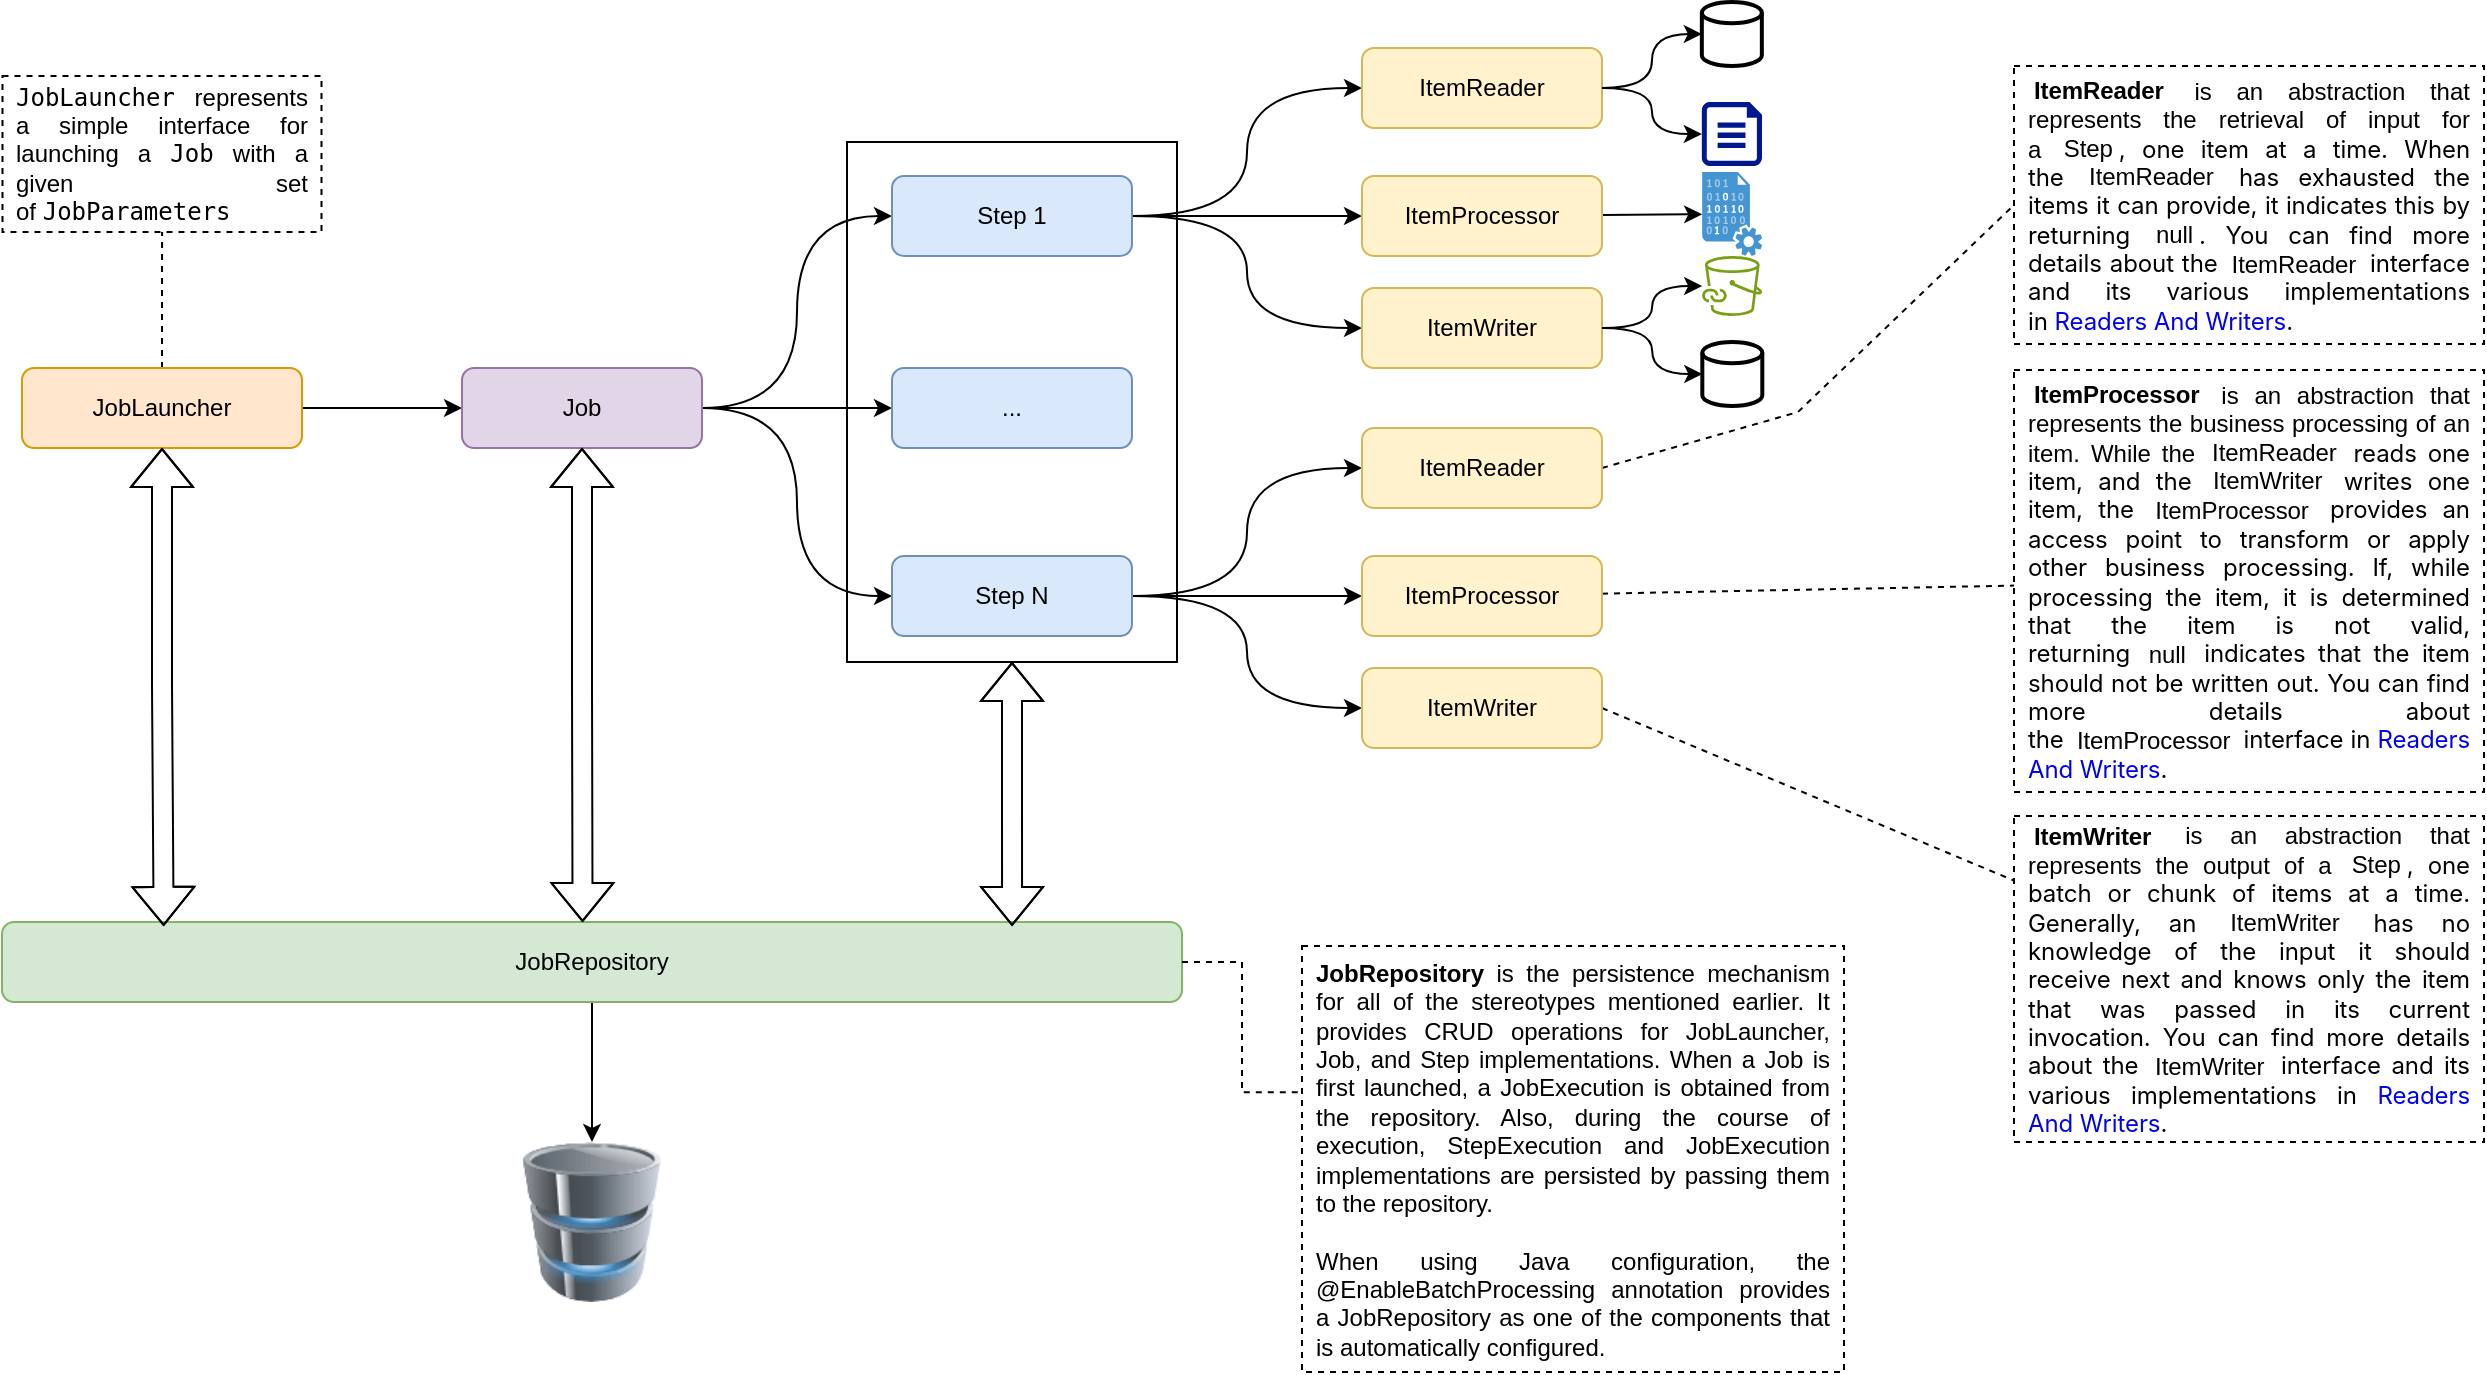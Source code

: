 <mxfile version="20.5.3" type="embed" pages="3"><diagram name="global-overview" id="oW-OW8wNA82ihpMSP9iA"><mxGraphModel dx="2368" dy="1067" grid="0" gridSize="10" guides="0" tooltips="1" connect="0" arrows="0" fold="1" page="0" pageScale="1" pageWidth="1169" pageHeight="827" math="0" shadow="0"><root><mxCell id="0"/><mxCell id="1" parent="0"/><mxCell id="yl3veX5Xm9Zuc3RiuTOj-28" value="" style="rounded=0;whiteSpace=wrap;html=1;" parent="1" vertex="1"><mxGeometry x="462.5" y="220" width="165" height="260" as="geometry"/></mxCell><mxCell id="yl3veX5Xm9Zuc3RiuTOj-3" value="" style="edgeStyle=orthogonalEdgeStyle;rounded=0;orthogonalLoop=1;jettySize=auto;html=1;" parent="1" source="yl3veX5Xm9Zuc3RiuTOj-1" target="yl3veX5Xm9Zuc3RiuTOj-2" edge="1"><mxGeometry relative="1" as="geometry"/></mxCell><mxCell id="P9-Pfm3qsMGepWDaobiE-10" value="" style="edgeStyle=orthogonalEdgeStyle;rounded=0;orthogonalLoop=1;jettySize=auto;html=1;dashed=1;endArrow=none;endFill=0;" parent="1" source="yl3veX5Xm9Zuc3RiuTOj-1" target="P9-Pfm3qsMGepWDaobiE-9" edge="1"><mxGeometry relative="1" as="geometry"/></mxCell><mxCell id="yl3veX5Xm9Zuc3RiuTOj-1" value="JobLauncher" style="rounded=1;whiteSpace=wrap;html=1;fillColor=#ffe6cc;strokeColor=#d79b00;fontColor=#000000;" parent="1" vertex="1"><mxGeometry x="50" y="333" width="140" height="40" as="geometry"/></mxCell><mxCell id="yl3veX5Xm9Zuc3RiuTOj-24" style="edgeStyle=orthogonalEdgeStyle;rounded=0;orthogonalLoop=1;jettySize=auto;html=1;entryX=0;entryY=0.5;entryDx=0;entryDy=0;curved=1;" parent="1" source="yl3veX5Xm9Zuc3RiuTOj-2" target="yl3veX5Xm9Zuc3RiuTOj-6" edge="1"><mxGeometry relative="1" as="geometry"/></mxCell><mxCell id="yl3veX5Xm9Zuc3RiuTOj-25" style="edgeStyle=orthogonalEdgeStyle;rounded=0;orthogonalLoop=1;jettySize=auto;html=1;entryX=0;entryY=0.5;entryDx=0;entryDy=0;curved=1;" parent="1" source="yl3veX5Xm9Zuc3RiuTOj-2" target="yl3veX5Xm9Zuc3RiuTOj-20" edge="1"><mxGeometry relative="1" as="geometry"/></mxCell><mxCell id="yl3veX5Xm9Zuc3RiuTOj-27" style="edgeStyle=orthogonalEdgeStyle;rounded=0;orthogonalLoop=1;jettySize=auto;html=1;entryX=0;entryY=0.5;entryDx=0;entryDy=0;curved=1;" parent="1" source="yl3veX5Xm9Zuc3RiuTOj-2" target="yl3veX5Xm9Zuc3RiuTOj-26" edge="1"><mxGeometry relative="1" as="geometry"/></mxCell><mxCell id="yl3veX5Xm9Zuc3RiuTOj-2" value="Job" style="whiteSpace=wrap;html=1;rounded=1;fillColor=#e1d5e7;strokeColor=#9673a6;fontColor=#000000;" parent="1" vertex="1"><mxGeometry x="270" y="333" width="120" height="40" as="geometry"/></mxCell><mxCell id="yl3veX5Xm9Zuc3RiuTOj-14" style="edgeStyle=orthogonalEdgeStyle;rounded=0;orthogonalLoop=1;jettySize=auto;html=1;entryX=0;entryY=0.5;entryDx=0;entryDy=0;curved=1;" parent="1" source="yl3veX5Xm9Zuc3RiuTOj-6" target="yl3veX5Xm9Zuc3RiuTOj-11" edge="1"><mxGeometry relative="1" as="geometry"/></mxCell><mxCell id="yl3veX5Xm9Zuc3RiuTOj-15" style="edgeStyle=orthogonalEdgeStyle;rounded=0;orthogonalLoop=1;jettySize=auto;html=1;entryX=0;entryY=0.5;entryDx=0;entryDy=0;" parent="1" source="yl3veX5Xm9Zuc3RiuTOj-6" target="yl3veX5Xm9Zuc3RiuTOj-12" edge="1"><mxGeometry relative="1" as="geometry"/></mxCell><mxCell id="yl3veX5Xm9Zuc3RiuTOj-16" style="edgeStyle=orthogonalEdgeStyle;rounded=0;orthogonalLoop=1;jettySize=auto;html=1;entryX=0;entryY=0.5;entryDx=0;entryDy=0;curved=1;" parent="1" source="yl3veX5Xm9Zuc3RiuTOj-6" target="yl3veX5Xm9Zuc3RiuTOj-13" edge="1"><mxGeometry relative="1" as="geometry"/></mxCell><mxCell id="yl3veX5Xm9Zuc3RiuTOj-6" value="Step 1" style="whiteSpace=wrap;html=1;rounded=1;fillColor=#dae8fc;strokeColor=#6c8ebf;fontColor=#000000;" parent="1" vertex="1"><mxGeometry x="485" y="237" width="120" height="40" as="geometry"/></mxCell><mxCell id="yl3veX5Xm9Zuc3RiuTOj-11" value="ItemReader" style="whiteSpace=wrap;html=1;rounded=1;fillColor=#fff2cc;strokeColor=#d6b656;fontColor=#000000;" parent="1" vertex="1"><mxGeometry x="720" y="173" width="120" height="40" as="geometry"/></mxCell><mxCell id="yl3veX5Xm9Zuc3RiuTOj-38" style="rounded=0;orthogonalLoop=1;jettySize=auto;html=1;" parent="1" source="yl3veX5Xm9Zuc3RiuTOj-12" target="yl3veX5Xm9Zuc3RiuTOj-37" edge="1"><mxGeometry relative="1" as="geometry"/></mxCell><mxCell id="yl3veX5Xm9Zuc3RiuTOj-12" value="ItemProcessor" style="whiteSpace=wrap;html=1;rounded=1;fillColor=#fff2cc;strokeColor=#d6b656;fontColor=#000000;" parent="1" vertex="1"><mxGeometry x="720" y="237" width="120" height="40" as="geometry"/></mxCell><mxCell id="yl3veX5Xm9Zuc3RiuTOj-41" style="edgeStyle=orthogonalEdgeStyle;rounded=0;orthogonalLoop=1;jettySize=auto;html=1;curved=1;" parent="1" source="yl3veX5Xm9Zuc3RiuTOj-13" target="yl3veX5Xm9Zuc3RiuTOj-39" edge="1"><mxGeometry relative="1" as="geometry"/></mxCell><mxCell id="yl3veX5Xm9Zuc3RiuTOj-13" value="ItemWriter" style="whiteSpace=wrap;html=1;rounded=1;fillColor=#fff2cc;strokeColor=#d6b656;fontColor=#000000;" parent="1" vertex="1"><mxGeometry x="720" y="293" width="120" height="40" as="geometry"/></mxCell><mxCell id="yl3veX5Xm9Zuc3RiuTOj-17" style="edgeStyle=orthogonalEdgeStyle;rounded=0;orthogonalLoop=1;jettySize=auto;html=1;entryX=0;entryY=0.5;entryDx=0;entryDy=0;curved=1;" parent="1" source="yl3veX5Xm9Zuc3RiuTOj-20" target="yl3veX5Xm9Zuc3RiuTOj-21" edge="1"><mxGeometry relative="1" as="geometry"/></mxCell><mxCell id="yl3veX5Xm9Zuc3RiuTOj-18" style="edgeStyle=orthogonalEdgeStyle;rounded=0;orthogonalLoop=1;jettySize=auto;html=1;entryX=0;entryY=0.5;entryDx=0;entryDy=0;curved=1;" parent="1" source="yl3veX5Xm9Zuc3RiuTOj-20" target="yl3veX5Xm9Zuc3RiuTOj-22" edge="1"><mxGeometry relative="1" as="geometry"/></mxCell><mxCell id="yl3veX5Xm9Zuc3RiuTOj-19" style="edgeStyle=orthogonalEdgeStyle;rounded=0;orthogonalLoop=1;jettySize=auto;html=1;entryX=0;entryY=0.5;entryDx=0;entryDy=0;curved=1;" parent="1" source="yl3veX5Xm9Zuc3RiuTOj-20" target="yl3veX5Xm9Zuc3RiuTOj-23" edge="1"><mxGeometry relative="1" as="geometry"/></mxCell><mxCell id="yl3veX5Xm9Zuc3RiuTOj-20" value="Step N" style="whiteSpace=wrap;html=1;rounded=1;fillColor=#dae8fc;strokeColor=#6c8ebf;fontColor=#000000;" parent="1" vertex="1"><mxGeometry x="485" y="427" width="120" height="40" as="geometry"/></mxCell><mxCell id="P9-Pfm3qsMGepWDaobiE-4" style="rounded=0;orthogonalLoop=1;jettySize=auto;html=1;entryX=0;entryY=0.5;entryDx=0;entryDy=0;endArrow=none;endFill=0;dashed=1;exitX=1;exitY=0.5;exitDx=0;exitDy=0;" parent="1" source="yl3veX5Xm9Zuc3RiuTOj-21" target="P9-Pfm3qsMGepWDaobiE-3" edge="1"><mxGeometry relative="1" as="geometry"><Array as="points"><mxPoint x="938" y="355"/></Array></mxGeometry></mxCell><mxCell id="yl3veX5Xm9Zuc3RiuTOj-21" value="ItemReader" style="whiteSpace=wrap;html=1;rounded=1;fillColor=#fff2cc;strokeColor=#d6b656;fontColor=#000000;" parent="1" vertex="1"><mxGeometry x="720" y="363" width="120" height="40" as="geometry"/></mxCell><mxCell id="P9-Pfm3qsMGepWDaobiE-7" style="rounded=0;orthogonalLoop=1;jettySize=auto;html=1;endArrow=none;endFill=0;dashed=1;" parent="1" source="yl3veX5Xm9Zuc3RiuTOj-22" target="P9-Pfm3qsMGepWDaobiE-5" edge="1"><mxGeometry relative="1" as="geometry"/></mxCell><mxCell id="yl3veX5Xm9Zuc3RiuTOj-22" value="ItemProcessor" style="whiteSpace=wrap;html=1;rounded=1;fillColor=#fff2cc;strokeColor=#d6b656;fontColor=#000000;" parent="1" vertex="1"><mxGeometry x="720" y="427" width="120" height="40" as="geometry"/></mxCell><mxCell id="P9-Pfm3qsMGepWDaobiE-8" style="rounded=0;orthogonalLoop=1;jettySize=auto;html=1;endArrow=none;endFill=0;dashed=1;exitX=1;exitY=0.5;exitDx=0;exitDy=0;" parent="1" source="yl3veX5Xm9Zuc3RiuTOj-23" target="P9-Pfm3qsMGepWDaobiE-6" edge="1"><mxGeometry relative="1" as="geometry"/></mxCell><mxCell id="yl3veX5Xm9Zuc3RiuTOj-23" value="ItemWriter" style="whiteSpace=wrap;html=1;rounded=1;fillColor=#fff2cc;strokeColor=#d6b656;fontColor=#000000;" parent="1" vertex="1"><mxGeometry x="720" y="483" width="120" height="40" as="geometry"/></mxCell><mxCell id="yl3veX5Xm9Zuc3RiuTOj-26" value="..." style="whiteSpace=wrap;html=1;rounded=1;fillColor=#dae8fc;strokeColor=#6c8ebf;fontColor=#000000;" parent="1" vertex="1"><mxGeometry x="485" y="333" width="120" height="40" as="geometry"/></mxCell><mxCell id="yl3veX5Xm9Zuc3RiuTOj-44" style="edgeStyle=orthogonalEdgeStyle;rounded=0;orthogonalLoop=1;jettySize=auto;html=1;" parent="1" source="yl3veX5Xm9Zuc3RiuTOj-29" target="yl3veX5Xm9Zuc3RiuTOj-43" edge="1"><mxGeometry relative="1" as="geometry"/></mxCell><mxCell id="yl3veX5Xm9Zuc3RiuTOj-29" value="JobRepository" style="rounded=1;whiteSpace=wrap;html=1;fillColor=#d5e8d4;strokeColor=#82b366;fontColor=#000000;" parent="1" vertex="1"><mxGeometry x="40" y="610" width="590" height="40" as="geometry"/></mxCell><mxCell id="yl3veX5Xm9Zuc3RiuTOj-30" style="edgeStyle=orthogonalEdgeStyle;rounded=0;orthogonalLoop=1;jettySize=auto;html=1;entryX=0.137;entryY=0.049;entryDx=0;entryDy=0;entryPerimeter=0;shape=flexArrow;startArrow=block;" parent="1" source="yl3veX5Xm9Zuc3RiuTOj-1" target="yl3veX5Xm9Zuc3RiuTOj-29" edge="1"><mxGeometry relative="1" as="geometry"/></mxCell><mxCell id="yl3veX5Xm9Zuc3RiuTOj-31" style="edgeStyle=orthogonalEdgeStyle;rounded=0;orthogonalLoop=1;jettySize=auto;html=1;entryX=0.492;entryY=0;entryDx=0;entryDy=0;entryPerimeter=0;shape=flexArrow;startArrow=block;" parent="1" source="yl3veX5Xm9Zuc3RiuTOj-2" target="yl3veX5Xm9Zuc3RiuTOj-29" edge="1"><mxGeometry relative="1" as="geometry"/></mxCell><mxCell id="yl3veX5Xm9Zuc3RiuTOj-32" style="edgeStyle=orthogonalEdgeStyle;rounded=0;orthogonalLoop=1;jettySize=auto;html=1;entryX=0.856;entryY=0.049;entryDx=0;entryDy=0;entryPerimeter=0;shape=flexArrow;startArrow=block;startFill=0;" parent="1" source="yl3veX5Xm9Zuc3RiuTOj-28" target="yl3veX5Xm9Zuc3RiuTOj-29" edge="1"><mxGeometry relative="1" as="geometry"/></mxCell><mxCell id="yl3veX5Xm9Zuc3RiuTOj-33" value="" style="sketch=0;aspect=fixed;pointerEvents=1;shadow=0;dashed=0;html=1;strokeColor=none;labelPosition=center;verticalLabelPosition=bottom;verticalAlign=top;align=center;fillColor=#00188D;shape=mxgraph.azure.file;fontStyle=1" parent="1" vertex="1"><mxGeometry x="889.92" y="200" width="30.08" height="32" as="geometry"/></mxCell><mxCell id="yl3veX5Xm9Zuc3RiuTOj-34" value="" style="strokeWidth=2;html=1;shape=mxgraph.flowchart.database;whiteSpace=wrap;" parent="1" vertex="1"><mxGeometry x="889.92" y="150" width="30" height="32" as="geometry"/></mxCell><mxCell id="yl3veX5Xm9Zuc3RiuTOj-35" style="edgeStyle=orthogonalEdgeStyle;rounded=0;orthogonalLoop=1;jettySize=auto;html=1;entryX=0;entryY=0.5;entryDx=0;entryDy=0;entryPerimeter=0;curved=1;" parent="1" source="yl3veX5Xm9Zuc3RiuTOj-11" target="yl3veX5Xm9Zuc3RiuTOj-33" edge="1"><mxGeometry relative="1" as="geometry"/></mxCell><mxCell id="yl3veX5Xm9Zuc3RiuTOj-36" style="edgeStyle=orthogonalEdgeStyle;rounded=0;orthogonalLoop=1;jettySize=auto;html=1;entryX=0;entryY=0.5;entryDx=0;entryDy=0;entryPerimeter=0;curved=1;" parent="1" source="yl3veX5Xm9Zuc3RiuTOj-11" target="yl3veX5Xm9Zuc3RiuTOj-34" edge="1"><mxGeometry relative="1" as="geometry"/></mxCell><mxCell id="yl3veX5Xm9Zuc3RiuTOj-37" value="" style="shadow=0;dashed=0;html=1;strokeColor=none;fillColor=#4495D1;labelPosition=center;verticalLabelPosition=bottom;verticalAlign=top;align=center;outlineConnect=0;shape=mxgraph.veeam.data_file;" parent="1" vertex="1"><mxGeometry x="890.08" y="235" width="30" height="42" as="geometry"/></mxCell><mxCell id="yl3veX5Xm9Zuc3RiuTOj-39" value="" style="sketch=0;outlineConnect=0;fontColor=#232F3E;gradientColor=none;fillColor=#7AA116;strokeColor=none;dashed=0;verticalLabelPosition=bottom;verticalAlign=top;align=center;html=1;fontSize=12;fontStyle=0;aspect=fixed;pointerEvents=1;shape=mxgraph.aws4.file_cache_s3_linked_datasets;" parent="1" vertex="1"><mxGeometry x="890.08" y="277" width="30" height="30" as="geometry"/></mxCell><mxCell id="yl3veX5Xm9Zuc3RiuTOj-40" value="" style="strokeWidth=2;html=1;shape=mxgraph.flowchart.database;whiteSpace=wrap;" parent="1" vertex="1"><mxGeometry x="890.16" y="320" width="30" height="32" as="geometry"/></mxCell><mxCell id="yl3veX5Xm9Zuc3RiuTOj-42" style="edgeStyle=orthogonalEdgeStyle;rounded=0;orthogonalLoop=1;jettySize=auto;html=1;entryX=0;entryY=0.5;entryDx=0;entryDy=0;entryPerimeter=0;curved=1;" parent="1" source="yl3veX5Xm9Zuc3RiuTOj-13" target="yl3veX5Xm9Zuc3RiuTOj-40" edge="1"><mxGeometry relative="1" as="geometry"/></mxCell><mxCell id="yl3veX5Xm9Zuc3RiuTOj-43" value="" style="image;html=1;image=img/lib/clip_art/computers/Database_128x128.png" parent="1" vertex="1"><mxGeometry x="295" y="720" width="80" height="80" as="geometry"/></mxCell><mxCell id="P9-Pfm3qsMGepWDaobiE-1" value="&lt;div style=&quot;text-align: justify;&quot;&gt;&lt;div&gt;&lt;b&gt;JobRepository&lt;/b&gt; is the persistence mechanism for all of the stereotypes mentioned earlier. It provides CRUD operations for JobLauncher, Job, and Step implementations. When a Job is first launched, a JobExecution is obtained from the repository. Also, during the course of execution, StepExecution and JobExecution implementations are persisted by passing them to the repository.&lt;/div&gt;&lt;div&gt;&lt;br&gt;&lt;/div&gt;&lt;div&gt;When using Java configuration, the @EnableBatchProcessing annotation provides a JobRepository as one of the components that is automatically configured.&lt;/div&gt;&lt;/div&gt;" style="rounded=0;whiteSpace=wrap;html=1;perimeterSpacing=0;spacingLeft=5;spacingBottom=5;spacingRight=5;spacingTop=5;spacing=3;dashed=1;" parent="1" vertex="1"><mxGeometry x="690" y="622" width="271" height="213" as="geometry"/></mxCell><mxCell id="P9-Pfm3qsMGepWDaobiE-2" style="rounded=0;orthogonalLoop=1;jettySize=auto;html=1;entryX=0;entryY=0.343;entryDx=0;entryDy=0;entryPerimeter=0;endArrow=none;endFill=0;dashed=1;edgeStyle=orthogonalEdgeStyle;" parent="1" source="yl3veX5Xm9Zuc3RiuTOj-29" target="P9-Pfm3qsMGepWDaobiE-1" edge="1"><mxGeometry relative="1" as="geometry"/></mxCell><mxCell id="P9-Pfm3qsMGepWDaobiE-3" value="&lt;div style=&quot;text-align: justify;&quot;&gt;&lt;code style=&quot;box-sizing: inherit; font-family: var(--monospace-font-family); hyphens: none; background: var(--asciidoctor-code-background); border-radius: 0.25em; padding: 0.125em 0.25em; letter-spacing: -0.044px; text-align: start;&quot;&gt;&lt;b&gt;ItemReader&lt;/b&gt;&lt;/code&gt;&amp;nbsp;is an abstraction that represents the retrieval of input for a&amp;nbsp;&lt;code style=&quot;box-sizing: inherit; font-family: var(--monospace-font-family); hyphens: none; background: var(--asciidoctor-code-background); border-radius: 0.25em; padding: 0.125em 0.25em; letter-spacing: -0.044px; text-align: start;&quot;&gt;Step&lt;/code&gt;&lt;span style=&quot;font-family: -apple-system, &amp;quot;system-ui&amp;quot;, &amp;quot;Segoe UI&amp;quot;, Roboto, Helvetica, Arial, sans-serif, &amp;quot;Apple Color Emoji&amp;quot;, &amp;quot;Segoe UI Emoji&amp;quot;, &amp;quot;Segoe UI Symbol&amp;quot;; letter-spacing: -0.044px; text-align: start;&quot;&gt;, one item at a time. When the&amp;nbsp;&lt;/span&gt;&lt;code style=&quot;box-sizing: inherit; font-family: var(--monospace-font-family); hyphens: none; background: var(--asciidoctor-code-background); border-radius: 0.25em; padding: 0.125em 0.25em; letter-spacing: -0.044px; text-align: start;&quot;&gt;ItemReader&lt;/code&gt;&lt;span style=&quot;font-family: -apple-system, &amp;quot;system-ui&amp;quot;, &amp;quot;Segoe UI&amp;quot;, Roboto, Helvetica, Arial, sans-serif, &amp;quot;Apple Color Emoji&amp;quot;, &amp;quot;Segoe UI Emoji&amp;quot;, &amp;quot;Segoe UI Symbol&amp;quot;; letter-spacing: -0.044px; text-align: start;&quot;&gt;&amp;nbsp;has exhausted the items it can provide, it indicates this by returning&amp;nbsp;&lt;/span&gt;&lt;code style=&quot;box-sizing: inherit; font-family: var(--monospace-font-family); hyphens: none; background: var(--asciidoctor-code-background); border-radius: 0.25em; padding: 0.125em 0.25em; letter-spacing: -0.044px; text-align: start;&quot;&gt;null&lt;/code&gt;&lt;span style=&quot;font-family: -apple-system, &amp;quot;system-ui&amp;quot;, &amp;quot;Segoe UI&amp;quot;, Roboto, Helvetica, Arial, sans-serif, &amp;quot;Apple Color Emoji&amp;quot;, &amp;quot;Segoe UI Emoji&amp;quot;, &amp;quot;Segoe UI Symbol&amp;quot;; letter-spacing: -0.044px; text-align: start;&quot;&gt;. You can find more details about the&amp;nbsp;&lt;/span&gt;&lt;code style=&quot;box-sizing: inherit; font-family: var(--monospace-font-family); hyphens: none; background: var(--asciidoctor-code-background); border-radius: 0.25em; padding: 0.125em 0.25em; letter-spacing: -0.044px; text-align: start;&quot;&gt;ItemReader&lt;/code&gt;&lt;span style=&quot;font-family: -apple-system, &amp;quot;system-ui&amp;quot;, &amp;quot;Segoe UI&amp;quot;, Roboto, Helvetica, Arial, sans-serif, &amp;quot;Apple Color Emoji&amp;quot;, &amp;quot;Segoe UI Emoji&amp;quot;, &amp;quot;Segoe UI Symbol&amp;quot;; letter-spacing: -0.044px; text-align: start;&quot;&gt;&amp;nbsp;interface and its various implementations in&amp;nbsp;&lt;/span&gt;&lt;a style=&quot;box-sizing: inherit; text-decoration-line: none; font-family: -apple-system, &amp;quot;system-ui&amp;quot;, &amp;quot;Segoe UI&amp;quot;, Roboto, Helvetica, Arial, sans-serif, &amp;quot;Apple Color Emoji&amp;quot;, &amp;quot;Segoe UI Emoji&amp;quot;, &amp;quot;Segoe UI Symbol&amp;quot;; letter-spacing: -0.044px; text-align: start;&quot; href=&quot;https://docs.spring.io/spring-batch/docs/current/reference/html/readersAndWriters.html#readersAndWriters&quot;&gt;Readers And Writers&lt;/a&gt;&lt;span style=&quot;font-family: -apple-system, &amp;quot;system-ui&amp;quot;, &amp;quot;Segoe UI&amp;quot;, Roboto, Helvetica, Arial, sans-serif, &amp;quot;Apple Color Emoji&amp;quot;, &amp;quot;Segoe UI Emoji&amp;quot;, &amp;quot;Segoe UI Symbol&amp;quot;; letter-spacing: -0.044px; text-align: start;&quot;&gt;.&lt;/span&gt;&lt;br&gt;&lt;/div&gt;" style="rounded=0;whiteSpace=wrap;html=1;perimeterSpacing=0;spacingLeft=5;spacingBottom=5;spacingRight=5;spacingTop=5;spacing=3;dashed=1;fontColor=default;" parent="1" vertex="1"><mxGeometry x="1046" y="182" width="235" height="139" as="geometry"/></mxCell><mxCell id="P9-Pfm3qsMGepWDaobiE-5" value="&lt;div style=&quot;text-align: justify;&quot;&gt;&lt;code style=&quot;box-sizing: inherit; font-family: var(--monospace-font-family); hyphens: none; background: var(--asciidoctor-code-background); border-radius: 0.25em; padding: 0.125em 0.25em; letter-spacing: -0.044px; text-align: start;&quot;&gt;&lt;b&gt;ItemProcessor&lt;/b&gt;&lt;/code&gt;&amp;nbsp;is an abstraction that represents the business processing of an item. While the&amp;nbsp;&lt;code style=&quot;box-sizing: inherit; font-family: var(--monospace-font-family); hyphens: none; background: var(--asciidoctor-code-background); border-radius: 0.25em; padding: 0.125em 0.25em; letter-spacing: -0.044px; text-align: start;&quot;&gt;ItemReader&lt;/code&gt;&lt;span style=&quot;font-family: -apple-system, &amp;quot;system-ui&amp;quot;, &amp;quot;Segoe UI&amp;quot;, Roboto, Helvetica, Arial, sans-serif, &amp;quot;Apple Color Emoji&amp;quot;, &amp;quot;Segoe UI Emoji&amp;quot;, &amp;quot;Segoe UI Symbol&amp;quot;; letter-spacing: -0.044px; text-align: start;&quot;&gt;&amp;nbsp;reads one item, and the&amp;nbsp;&lt;/span&gt;&lt;code style=&quot;box-sizing: inherit; font-family: var(--monospace-font-family); hyphens: none; background: var(--asciidoctor-code-background); border-radius: 0.25em; padding: 0.125em 0.25em; letter-spacing: -0.044px; text-align: start;&quot;&gt;ItemWriter&lt;/code&gt;&lt;span style=&quot;font-family: -apple-system, &amp;quot;system-ui&amp;quot;, &amp;quot;Segoe UI&amp;quot;, Roboto, Helvetica, Arial, sans-serif, &amp;quot;Apple Color Emoji&amp;quot;, &amp;quot;Segoe UI Emoji&amp;quot;, &amp;quot;Segoe UI Symbol&amp;quot;; letter-spacing: -0.044px; text-align: start;&quot;&gt;&amp;nbsp;writes one item, the&amp;nbsp;&lt;/span&gt;&lt;code style=&quot;box-sizing: inherit; font-family: var(--monospace-font-family); hyphens: none; background: var(--asciidoctor-code-background); border-radius: 0.25em; padding: 0.125em 0.25em; letter-spacing: -0.044px; text-align: start;&quot;&gt;ItemProcessor&lt;/code&gt;&lt;span style=&quot;font-family: -apple-system, &amp;quot;system-ui&amp;quot;, &amp;quot;Segoe UI&amp;quot;, Roboto, Helvetica, Arial, sans-serif, &amp;quot;Apple Color Emoji&amp;quot;, &amp;quot;Segoe UI Emoji&amp;quot;, &amp;quot;Segoe UI Symbol&amp;quot;; letter-spacing: -0.044px; text-align: start;&quot;&gt;&amp;nbsp;provides an access point to transform or apply other business processing. If, while processing the item, it is determined that the item is not valid, returning&amp;nbsp;&lt;/span&gt;&lt;code style=&quot;box-sizing: inherit; font-family: var(--monospace-font-family); hyphens: none; background: var(--asciidoctor-code-background); border-radius: 0.25em; padding: 0.125em 0.25em; letter-spacing: -0.044px; text-align: start;&quot;&gt;null&lt;/code&gt;&lt;span style=&quot;font-family: -apple-system, &amp;quot;system-ui&amp;quot;, &amp;quot;Segoe UI&amp;quot;, Roboto, Helvetica, Arial, sans-serif, &amp;quot;Apple Color Emoji&amp;quot;, &amp;quot;Segoe UI Emoji&amp;quot;, &amp;quot;Segoe UI Symbol&amp;quot;; letter-spacing: -0.044px; text-align: start;&quot;&gt;&amp;nbsp;indicates that the item should not be written out. You can find more details about the&amp;nbsp;&lt;/span&gt;&lt;code style=&quot;box-sizing: inherit; font-family: var(--monospace-font-family); hyphens: none; background: var(--asciidoctor-code-background); border-radius: 0.25em; padding: 0.125em 0.25em; letter-spacing: -0.044px; text-align: start;&quot;&gt;ItemProcessor&lt;/code&gt;&lt;span style=&quot;font-family: -apple-system, &amp;quot;system-ui&amp;quot;, &amp;quot;Segoe UI&amp;quot;, Roboto, Helvetica, Arial, sans-serif, &amp;quot;Apple Color Emoji&amp;quot;, &amp;quot;Segoe UI Emoji&amp;quot;, &amp;quot;Segoe UI Symbol&amp;quot;; letter-spacing: -0.044px; text-align: start;&quot;&gt;&amp;nbsp;interface in&amp;nbsp;&lt;/span&gt;&lt;a style=&quot;box-sizing: inherit; text-decoration-line: none; font-family: -apple-system, &amp;quot;system-ui&amp;quot;, &amp;quot;Segoe UI&amp;quot;, Roboto, Helvetica, Arial, sans-serif, &amp;quot;Apple Color Emoji&amp;quot;, &amp;quot;Segoe UI Emoji&amp;quot;, &amp;quot;Segoe UI Symbol&amp;quot;; letter-spacing: -0.044px; text-align: start;&quot; href=&quot;https://docs.spring.io/spring-batch/docs/current/reference/html/readersAndWriters.html#readersAndWriters&quot;&gt;Readers And Writers&lt;/a&gt;&lt;span style=&quot;font-family: -apple-system, &amp;quot;system-ui&amp;quot;, &amp;quot;Segoe UI&amp;quot;, Roboto, Helvetica, Arial, sans-serif, &amp;quot;Apple Color Emoji&amp;quot;, &amp;quot;Segoe UI Emoji&amp;quot;, &amp;quot;Segoe UI Symbol&amp;quot;; letter-spacing: -0.044px; text-align: start;&quot;&gt;.&lt;/span&gt;&lt;br&gt;&lt;/div&gt;" style="rounded=0;whiteSpace=wrap;html=1;perimeterSpacing=0;spacingLeft=5;spacingBottom=5;spacingRight=5;spacingTop=5;spacing=3;dashed=1;fontColor=default;" parent="1" vertex="1"><mxGeometry x="1046" y="334" width="235" height="211" as="geometry"/></mxCell><mxCell id="P9-Pfm3qsMGepWDaobiE-6" value="&lt;div style=&quot;text-align: justify;&quot;&gt;&lt;code style=&quot;box-sizing: inherit; font-family: var(--monospace-font-family); hyphens: none; background: var(--asciidoctor-code-background); border-radius: 0.25em; padding: 0.125em 0.25em; letter-spacing: -0.044px; text-align: start;&quot;&gt;&lt;b&gt;ItemWriter&lt;/b&gt;&lt;/code&gt;&amp;nbsp;is an abstraction that represents the output of a&amp;nbsp;&lt;code style=&quot;box-sizing: inherit; font-family: var(--monospace-font-family); hyphens: none; background: var(--asciidoctor-code-background); border-radius: 0.25em; padding: 0.125em 0.25em; letter-spacing: -0.044px; text-align: start;&quot;&gt;Step&lt;/code&gt;&lt;span style=&quot;font-family: -apple-system, &amp;quot;system-ui&amp;quot;, &amp;quot;Segoe UI&amp;quot;, Roboto, Helvetica, Arial, sans-serif, &amp;quot;Apple Color Emoji&amp;quot;, &amp;quot;Segoe UI Emoji&amp;quot;, &amp;quot;Segoe UI Symbol&amp;quot;; letter-spacing: -0.044px; text-align: start;&quot;&gt;, one batch or chunk of items at a time. Generally, an&amp;nbsp;&lt;/span&gt;&lt;code style=&quot;box-sizing: inherit; font-family: var(--monospace-font-family); hyphens: none; background: var(--asciidoctor-code-background); border-radius: 0.25em; padding: 0.125em 0.25em; letter-spacing: -0.044px; text-align: start;&quot;&gt;ItemWriter&lt;/code&gt;&lt;span style=&quot;font-family: -apple-system, &amp;quot;system-ui&amp;quot;, &amp;quot;Segoe UI&amp;quot;, Roboto, Helvetica, Arial, sans-serif, &amp;quot;Apple Color Emoji&amp;quot;, &amp;quot;Segoe UI Emoji&amp;quot;, &amp;quot;Segoe UI Symbol&amp;quot;; letter-spacing: -0.044px; text-align: start;&quot;&gt;&amp;nbsp;has no knowledge of the input it should receive next and knows only the item that was passed in its current invocation. You can find more details about the&amp;nbsp;&lt;/span&gt;&lt;code style=&quot;box-sizing: inherit; font-family: var(--monospace-font-family); hyphens: none; background: var(--asciidoctor-code-background); border-radius: 0.25em; padding: 0.125em 0.25em; letter-spacing: -0.044px; text-align: start;&quot;&gt;ItemWriter&lt;/code&gt;&lt;span style=&quot;font-family: -apple-system, &amp;quot;system-ui&amp;quot;, &amp;quot;Segoe UI&amp;quot;, Roboto, Helvetica, Arial, sans-serif, &amp;quot;Apple Color Emoji&amp;quot;, &amp;quot;Segoe UI Emoji&amp;quot;, &amp;quot;Segoe UI Symbol&amp;quot;; letter-spacing: -0.044px; text-align: start;&quot;&gt;&amp;nbsp;interface and its various implementations in&amp;nbsp;&lt;/span&gt;&lt;a style=&quot;box-sizing: inherit; text-decoration-line: none; font-family: -apple-system, &amp;quot;system-ui&amp;quot;, &amp;quot;Segoe UI&amp;quot;, Roboto, Helvetica, Arial, sans-serif, &amp;quot;Apple Color Emoji&amp;quot;, &amp;quot;Segoe UI Emoji&amp;quot;, &amp;quot;Segoe UI Symbol&amp;quot;; letter-spacing: -0.044px; text-align: start;&quot; href=&quot;https://docs.spring.io/spring-batch/docs/current/reference/html/readersAndWriters.html#readersAndWriters&quot;&gt;Readers And Writers&lt;/a&gt;&lt;span style=&quot;font-family: -apple-system, &amp;quot;system-ui&amp;quot;, &amp;quot;Segoe UI&amp;quot;, Roboto, Helvetica, Arial, sans-serif, &amp;quot;Apple Color Emoji&amp;quot;, &amp;quot;Segoe UI Emoji&amp;quot;, &amp;quot;Segoe UI Symbol&amp;quot;; letter-spacing: -0.044px; text-align: start;&quot;&gt;.&lt;/span&gt;&lt;br&gt;&lt;/div&gt;" style="rounded=0;whiteSpace=wrap;html=1;perimeterSpacing=0;spacingLeft=5;spacingBottom=5;spacingRight=5;spacingTop=5;spacing=3;dashed=1;fontColor=default;" parent="1" vertex="1"><mxGeometry x="1046" y="557" width="235" height="163" as="geometry"/></mxCell><mxCell id="P9-Pfm3qsMGepWDaobiE-9" value="&lt;div style=&quot;text-align: justify;&quot;&gt;&lt;code spellcheck=&quot;false&quot; class=&quot;skipProofing&quot;&gt;JobLauncher&lt;/code&gt;&amp;nbsp;represents a simple interface for launching a&amp;nbsp;&lt;code spellcheck=&quot;false&quot; class=&quot;skipProofing&quot;&gt;Job&lt;/code&gt;&lt;span style=&quot;font-size:inherit;&quot;&gt;&amp;nbsp;with a given set of&amp;nbsp;&lt;/span&gt;&lt;code spellcheck=&quot;false&quot; class=&quot;skipProofing&quot;&gt;JobParameters&lt;/code&gt;&lt;br&gt;&lt;/div&gt;" style="rounded=0;whiteSpace=wrap;html=1;perimeterSpacing=0;spacingLeft=5;spacingBottom=5;spacingRight=5;spacingTop=5;spacing=3;dashed=1;fontColor=default;" parent="1" vertex="1"><mxGeometry x="40.25" y="187" width="159.5" height="78" as="geometry"/></mxCell></root></mxGraphModel></diagram><diagram id="HXjGruROoYMTGbpHQyzr" name="job"><mxGraphModel dx="3568" dy="1067" grid="0" gridSize="10" guides="0" tooltips="1" connect="0" arrows="0" fold="1" page="0" pageScale="1" pageWidth="1169" pageHeight="827" math="0" shadow="0"><root><mxCell id="0"/><mxCell id="1" parent="0"/><mxCell id="NN2nOY_6sVI-5jHSXcRK-5" style="edgeStyle=orthogonalEdgeStyle;rounded=0;orthogonalLoop=1;jettySize=auto;html=1;entryX=0;entryY=0.5;entryDx=0;entryDy=0;shape=flexArrow;" parent="1" source="NN2nOY_6sVI-5jHSXcRK-2" target="NN2nOY_6sVI-5jHSXcRK-3" edge="1"><mxGeometry relative="1" as="geometry"/></mxCell><mxCell id="EEX0fUr380kobih5SAM4-2" style="edgeStyle=orthogonalEdgeStyle;rounded=0;orthogonalLoop=1;jettySize=auto;html=1;endArrow=none;endFill=0;dashed=1;" parent="1" source="NN2nOY_6sVI-5jHSXcRK-2" target="EEX0fUr380kobih5SAM4-1" edge="1"><mxGeometry relative="1" as="geometry"/></mxCell><mxCell id="NN2nOY_6sVI-5jHSXcRK-2" value="Job" style="rounded=1;whiteSpace=wrap;html=1;fillColor=#ffe6cc;strokeColor=#d79b00;fontColor=#000000;" parent="1" vertex="1"><mxGeometry x="-1094.5" y="377" width="120" height="60" as="geometry"/></mxCell><mxCell id="NN2nOY_6sVI-5jHSXcRK-6" style="edgeStyle=orthogonalEdgeStyle;rounded=0;orthogonalLoop=1;jettySize=auto;html=1;entryX=0;entryY=0.5;entryDx=0;entryDy=0;shape=flexArrow;" parent="1" source="NN2nOY_6sVI-5jHSXcRK-3" target="NN2nOY_6sVI-5jHSXcRK-4" edge="1"><mxGeometry relative="1" as="geometry"/></mxCell><mxCell id="EEX0fUr380kobih5SAM4-4" style="edgeStyle=orthogonalEdgeStyle;rounded=0;orthogonalLoop=1;jettySize=auto;html=1;entryX=0.5;entryY=0;entryDx=0;entryDy=0;endArrow=none;endFill=0;dashed=1;" parent="1" source="NN2nOY_6sVI-5jHSXcRK-3" target="EEX0fUr380kobih5SAM4-3" edge="1"><mxGeometry relative="1" as="geometry"/></mxCell><mxCell id="NN2nOY_6sVI-5jHSXcRK-3" value="JobInstance" style="rounded=1;whiteSpace=wrap;html=1;fillColor=#bac8d3;strokeColor=default;fontColor=#000000;" parent="1" vertex="1"><mxGeometry x="-859.5" y="377" width="120" height="60" as="geometry"/></mxCell><mxCell id="EEX0fUr380kobih5SAM4-6" style="edgeStyle=orthogonalEdgeStyle;rounded=0;orthogonalLoop=1;jettySize=auto;html=1;entryX=0.5;entryY=1;entryDx=0;entryDy=0;dashed=1;endArrow=none;endFill=0;" parent="1" source="NN2nOY_6sVI-5jHSXcRK-4" target="EEX0fUr380kobih5SAM4-5" edge="1"><mxGeometry relative="1" as="geometry"/></mxCell><mxCell id="NN2nOY_6sVI-5jHSXcRK-4" value="JobExecution" style="rounded=1;whiteSpace=wrap;html=1;fillColor=#bac8d3;strokeColor=#23445d;fontColor=#000000;" parent="1" vertex="1"><mxGeometry x="-624.5" y="377" width="120" height="60" as="geometry"/></mxCell><mxCell id="EEX0fUr380kobih5SAM4-1" value="&lt;div style=&quot;text-align: justify;&quot;&gt;&lt;span style=&quot;font-size: 10px; background-color: initial;&quot;&gt;A Job in Spring Batch is a central entity that encompasses an entire batch process. Configured through XML or Java-based setup, referred to as &quot;job configuration,&quot; it acts as the top-level element in a hierarchy, organizing multiple Step instances logically. These steps are grouped within the Job to form a cohesive flow, allowing for global configuration of properties, such as restartability. The job configuration includes the job's name, the definition, and ordering of its Step instances, and a specification of whether the job is restartable or not.&lt;/span&gt;&lt;/div&gt;" style="rounded=0;whiteSpace=wrap;html=1;perimeterSpacing=0;spacingLeft=5;spacingBottom=5;spacingRight=5;spacingTop=5;spacing=3;dashed=1;" parent="1" vertex="1"><mxGeometry x="-1135" y="65" width="201" height="211" as="geometry"/></mxCell><mxCell id="EEX0fUr380kobih5SAM4-3" value="&lt;div style=&quot;text-align: justify;&quot;&gt;A JobInstance in Spring Batch represents a distinct run of a batch job. For example, consider an EndOfDay job meant to run daily. Despite there being a single EndOfDay job, each run is tracked as a separate JobInstance, like the January 1st or January 2nd run. Even if a run fails and is rerun the next day, it retains its original identity, such as the January 1st run. Each JobInstance can have multiple executions, but only one JobInstance, associated with specific JobParameters, runs at any given time.&lt;br&gt;&lt;/div&gt;" style="rounded=0;whiteSpace=wrap;html=1;perimeterSpacing=0;spacingLeft=5;spacingBottom=5;spacingRight=5;spacingTop=5;spacing=3;dashed=1;" parent="1" vertex="1"><mxGeometry x="-900.5" y="537" width="201" height="236" as="geometry"/></mxCell><mxCell id="EEX0fUr380kobih5SAM4-5" value="&lt;div style=&quot;text-align: justify;&quot;&gt;A JobExecution in Spring Batch represents a single attempt to run a job, which can result in success or failure. The associated JobInstance is considered incomplete until the execution successfully completes. For instance, in the context of the EndOfDay Job, if a JobInstance for January 1st fails on its initial run and is rerun with the same job parameters, a new JobExecution is generated, but only one JobInstance persists.&lt;br&gt;&lt;/div&gt;" style="rounded=0;whiteSpace=wrap;html=1;perimeterSpacing=0;spacingLeft=5;spacingBottom=5;spacingRight=5;spacingTop=5;spacing=3;dashed=1;" parent="1" vertex="1"><mxGeometry x="-665" y="65" width="201" height="211" as="geometry"/></mxCell><mxCell id="EEX0fUr380kobih5SAM4-7" value="&lt;div style=&quot;text-align: justify;&quot;&gt;The definition of a JobInstance doesn't impact data loading; that's determined by the ItemReader implementation. For instance, in an EndOfDay scenario, the data may include a column indicating the effective date. The January 1st run, for instance, loads data only from the 1st, and the January 2nd run uses data from the 2nd. This decision is often a business choice for the ItemReader to make. However, reusing the same JobInstance determines whether the &quot;state&quot; (e.g., the ExecutionContext, explained later) from prior executions is utilized. Starting a new JobInstance means &quot;begin from the start,&quot; while using an existing instance generally means &quot;resume from where you left off.&quot;&lt;br&gt;&lt;/div&gt;" style="rounded=0;whiteSpace=wrap;html=1;perimeterSpacing=0;spacingLeft=5;spacingBottom=5;spacingRight=5;spacingTop=5;spacing=3;dashed=1;" parent="1" vertex="1"><mxGeometry x="-684.5" y="537" width="271" height="236" as="geometry"/></mxCell><mxCell id="EEX0fUr380kobih5SAM4-8" value="&lt;div style=&quot;text-align: justify;&quot;&gt;A&amp;nbsp;&lt;code style=&quot;box-sizing: inherit; font-family: var(--monospace-font-family); hyphens: none; background-image: ; background-position-x: ; background-position-y: ; background-size: ; background-repeat-x: ; background-repeat-y: ; background-attachment: ; background-origin: ; background-clip: ; border-radius: 0.25em; font-size: 0.95em; padding: 0.125em 0.25em; letter-spacing: -0.044px; text-align: start;&quot;&gt;Job&lt;/code&gt;&lt;span style=&quot;font-family: -apple-system, &amp;quot;system-ui&amp;quot;, &amp;quot;Segoe UI&amp;quot;, Roboto, Helvetica, Arial, sans-serif, &amp;quot;Apple Color Emoji&amp;quot;, &amp;quot;Segoe UI Emoji&amp;quot;, &amp;quot;Segoe UI Symbol&amp;quot;; font-size: 16px; letter-spacing: -0.044px; text-align: start;&quot;&gt;&amp;nbsp;defines what a job is and how it is to be executed, and a&amp;nbsp;&lt;/span&gt;&lt;code style=&quot;box-sizing: inherit; font-family: var(--monospace-font-family); hyphens: none; background-image: ; background-position-x: ; background-position-y: ; background-size: ; background-repeat-x: ; background-repeat-y: ; background-attachment: ; background-origin: ; background-clip: ; border-radius: 0.25em; font-size: 0.95em; padding: 0.125em 0.25em; letter-spacing: -0.044px; text-align: start;&quot;&gt;JobInstance&lt;/code&gt;&lt;span style=&quot;font-family: -apple-system, &amp;quot;system-ui&amp;quot;, &amp;quot;Segoe UI&amp;quot;, Roboto, Helvetica, Arial, sans-serif, &amp;quot;Apple Color Emoji&amp;quot;, &amp;quot;Segoe UI Emoji&amp;quot;, &amp;quot;Segoe UI Symbol&amp;quot;; font-size: 16px; letter-spacing: -0.044px; text-align: start;&quot;&gt;&amp;nbsp;is a purely organizational object to group executions together, primarily to enable correct restart semantics. A&amp;nbsp;&lt;/span&gt;&lt;code style=&quot;box-sizing: inherit; font-family: var(--monospace-font-family); hyphens: none; background-image: ; background-position-x: ; background-position-y: ; background-size: ; background-repeat-x: ; background-repeat-y: ; background-attachment: ; background-origin: ; background-clip: ; border-radius: 0.25em; font-size: 0.95em; padding: 0.125em 0.25em; letter-spacing: -0.044px; text-align: start;&quot;&gt;JobExecution&lt;/code&gt;&lt;span style=&quot;font-family: -apple-system, &amp;quot;system-ui&amp;quot;, &amp;quot;Segoe UI&amp;quot;, Roboto, Helvetica, Arial, sans-serif, &amp;quot;Apple Color Emoji&amp;quot;, &amp;quot;Segoe UI Emoji&amp;quot;, &amp;quot;Segoe UI Symbol&amp;quot;; font-size: 16px; letter-spacing: -0.044px; text-align: start;&quot;&gt;, however, is the primary storage mechanism for what actually happened during a run and contains many more properties that must be controlled and persisted&lt;/span&gt;&lt;br&gt;&lt;/div&gt;" style="rounded=0;whiteSpace=wrap;html=1;perimeterSpacing=0;spacingLeft=5;spacingBottom=5;spacingRight=5;spacingTop=5;spacing=3;dashed=1;fontColor=default;labelBackgroundColor=none;" parent="1" vertex="1"><mxGeometry x="-317" y="301.5" width="292" height="207.5" as="geometry"/></mxCell></root></mxGraphModel></diagram><diagram id="Ef1nbyYsLGab0r5on7DX" name="step"><mxGraphModel dx="3568" dy="1067" grid="0" gridSize="10" guides="1" tooltips="1" connect="1" arrows="1" fold="1" page="0" pageScale="1" pageWidth="1169" pageHeight="827" math="0" shadow="0"><root><mxCell id="0"/><mxCell id="1" parent="0"/><mxCell id="D7_k0E-9rCH20c55N0D--5" style="edgeStyle=orthogonalEdgeStyle;rounded=0;orthogonalLoop=1;jettySize=auto;html=1;shape=flexArrow;" parent="1" source="43FbxMagFOqV9IOYy1X0-1" target="D7_k0E-9rCH20c55N0D--4" edge="1"><mxGeometry relative="1" as="geometry"/></mxCell><mxCell id="D7_k0E-9rCH20c55N0D--6" style="edgeStyle=orthogonalEdgeStyle;rounded=0;orthogonalLoop=1;jettySize=auto;html=1;entryX=0;entryY=0.5;entryDx=0;entryDy=0;shape=flexArrow;" parent="1" source="43FbxMagFOqV9IOYy1X0-1" target="D7_k0E-9rCH20c55N0D--1" edge="1"><mxGeometry relative="1" as="geometry"/></mxCell><mxCell id="43FbxMagFOqV9IOYy1X0-1" value="Job" style="rounded=1;whiteSpace=wrap;html=1;fillColor=#ffe6cc;strokeColor=#d79b00;fontColor=#000000;" parent="1" vertex="1"><mxGeometry x="-1128" y="217" width="120" height="60" as="geometry"/></mxCell><mxCell id="D7_k0E-9rCH20c55N0D--7" style="edgeStyle=orthogonalEdgeStyle;rounded=0;orthogonalLoop=1;jettySize=auto;html=1;entryX=0;entryY=0.5;entryDx=0;entryDy=0;shape=flexArrow;" parent="1" source="D7_k0E-9rCH20c55N0D--1" target="D7_k0E-9rCH20c55N0D--2" edge="1"><mxGeometry relative="1" as="geometry"/></mxCell><mxCell id="D7_k0E-9rCH20c55N0D--1" value="JobInstance" style="rounded=1;whiteSpace=wrap;html=1;fillColor=#bac8d3;strokeColor=default;fontColor=#000000;" parent="1" vertex="1"><mxGeometry x="-1018" y="343" width="120" height="60" as="geometry"/></mxCell><mxCell id="D7_k0E-9rCH20c55N0D--8" style="edgeStyle=orthogonalEdgeStyle;rounded=0;orthogonalLoop=1;jettySize=auto;html=1;entryX=0;entryY=0.5;entryDx=0;entryDy=0;exitX=0.5;exitY=1;exitDx=0;exitDy=0;shape=flexArrow;" parent="1" source="D7_k0E-9rCH20c55N0D--2" target="D7_k0E-9rCH20c55N0D--3" edge="1"><mxGeometry relative="1" as="geometry"/></mxCell><mxCell id="D7_k0E-9rCH20c55N0D--2" value="JobExecution" style="rounded=1;whiteSpace=wrap;html=1;fillColor=#bac8d3;strokeColor=#23445d;fontColor=#000000;" parent="1" vertex="1"><mxGeometry x="-908" y="482" width="120" height="60" as="geometry"/></mxCell><mxCell id="NYk8-hw0B3Sc49OtnR9--4" style="edgeStyle=orthogonalEdgeStyle;rounded=0;orthogonalLoop=1;jettySize=auto;html=1;entryX=0;entryY=0.5;entryDx=0;entryDy=0;dashed=1;endArrow=none;endFill=0;" parent="1" source="D7_k0E-9rCH20c55N0D--3" target="NYk8-hw0B3Sc49OtnR9--1" edge="1"><mxGeometry relative="1" as="geometry"/></mxCell><mxCell id="D7_k0E-9rCH20c55N0D--3" value="StepExecution" style="rounded=1;whiteSpace=wrap;html=1;fillColor=#bac8d3;strokeColor=#23445d;fontColor=#000000;" parent="1" vertex="1"><mxGeometry x="-717" y="573" width="120" height="60" as="geometry"/></mxCell><mxCell id="D7_k0E-9rCH20c55N0D--9" style="edgeStyle=orthogonalEdgeStyle;rounded=0;orthogonalLoop=1;jettySize=auto;html=1;shape=flexArrow;" parent="1" source="D7_k0E-9rCH20c55N0D--4" target="D7_k0E-9rCH20c55N0D--3" edge="1"><mxGeometry relative="1" as="geometry"/></mxCell><mxCell id="D7_k0E-9rCH20c55N0D--4" value="Step" style="rounded=1;whiteSpace=wrap;html=1;fillColor=#d5e8d4;strokeColor=#82b366;fontColor=#000000;" parent="1" vertex="1"><mxGeometry x="-717" y="217" width="120" height="60" as="geometry"/></mxCell><mxCell id="NYk8-hw0B3Sc49OtnR9--1" value="&lt;div style=&quot;text-align: justify;&quot;&gt;&lt;div style=&quot;border-color: var(--border-color); box-sizing: inherit; margin: 1rem 0px 0px; font-family: -apple-system, &amp;quot;system-ui&amp;quot;, &amp;quot;Segoe UI&amp;quot;, Roboto, Helvetica, Arial, sans-serif, &amp;quot;Apple Color Emoji&amp;quot;, &amp;quot;Segoe UI Emoji&amp;quot;, &amp;quot;Segoe UI Symbol&amp;quot;; letter-spacing: -0.044px; text-align: start;&quot; class=&quot;paragraph&quot;&gt;&lt;p style=&quot;border-color: var(--border-color); box-sizing: inherit; margin: 0px;&quot;&gt;A&amp;nbsp;&lt;code style=&quot;border-color: var(--border-color); box-sizing: inherit; font-family: var(--monospace-font-family); hyphens: none; border-radius: 0.25em; padding: 0.125em 0.25em;&quot;&gt;StepExecution&lt;/code&gt;&lt;span style=&quot;border-color: var(--border-color);&quot;&gt;&amp;nbsp;&lt;/span&gt;represents a single attempt to execute a&lt;span style=&quot;border-color: var(--border-color);&quot;&gt;&amp;nbsp;&lt;/span&gt;&lt;code style=&quot;border-color: var(--border-color); box-sizing: inherit; font-family: var(--monospace-font-family); hyphens: none; border-radius: 0.25em; padding: 0.125em 0.25em;&quot;&gt;Step&lt;/code&gt;. A new&lt;span style=&quot;border-color: var(--border-color);&quot;&gt;&amp;nbsp;&lt;/span&gt;&lt;code style=&quot;border-color: var(--border-color); box-sizing: inherit; font-family: var(--monospace-font-family); hyphens: none; border-radius: 0.25em; padding: 0.125em 0.25em;&quot;&gt;StepExecution&lt;/code&gt;&lt;span style=&quot;border-color: var(--border-color);&quot;&gt;&amp;nbsp;&lt;/span&gt;is created each time a&lt;span style=&quot;border-color: var(--border-color);&quot;&gt;&amp;nbsp;&lt;/span&gt;&lt;code style=&quot;border-color: var(--border-color); box-sizing: inherit; font-family: var(--monospace-font-family); hyphens: none; border-radius: 0.25em; padding: 0.125em 0.25em;&quot;&gt;Step&lt;/code&gt;&lt;span style=&quot;border-color: var(--border-color);&quot;&gt;&amp;nbsp;&lt;/span&gt;is run, similar to&lt;span style=&quot;border-color: var(--border-color);&quot;&gt;&amp;nbsp;&lt;/span&gt;&lt;code style=&quot;border-color: var(--border-color); box-sizing: inherit; font-family: var(--monospace-font-family); hyphens: none; border-radius: 0.25em; padding: 0.125em 0.25em;&quot;&gt;JobExecution&lt;/code&gt;. However, if a step fails to execute because the step before it fails, no execution is persisted for it. A&lt;span style=&quot;border-color: var(--border-color);&quot;&gt;&amp;nbsp;&lt;/span&gt;&lt;code style=&quot;border-color: var(--border-color); box-sizing: inherit; font-family: var(--monospace-font-family); hyphens: none; border-radius: 0.25em; padding: 0.125em 0.25em;&quot;&gt;StepExecution&lt;/code&gt;&lt;span style=&quot;border-color: var(--border-color);&quot;&gt;&amp;nbsp;&lt;/span&gt;is created only when its&lt;span style=&quot;border-color: var(--border-color);&quot;&gt;&amp;nbsp;&lt;/span&gt;&lt;code style=&quot;border-color: var(--border-color); box-sizing: inherit; font-family: var(--monospace-font-family); hyphens: none; border-radius: 0.25em; padding: 0.125em 0.25em;&quot;&gt;Step&lt;/code&gt;&lt;span style=&quot;border-color: var(--border-color);&quot;&gt;&amp;nbsp;&lt;/span&gt;is actually started.&lt;/p&gt;&lt;/div&gt;&lt;div style=&quot;border-color: var(--border-color); box-sizing: inherit; margin: 1rem 0px 0px; font-family: -apple-system, &amp;quot;system-ui&amp;quot;, &amp;quot;Segoe UI&amp;quot;, Roboto, Helvetica, Arial, sans-serif, &amp;quot;Apple Color Emoji&amp;quot;, &amp;quot;Segoe UI Emoji&amp;quot;, &amp;quot;Segoe UI Symbol&amp;quot;; letter-spacing: -0.044px; text-align: start;&quot; class=&quot;paragraph&quot;&gt;&lt;p style=&quot;border-color: var(--border-color); box-sizing: inherit; margin: 0px;&quot;&gt;&lt;code style=&quot;border-color: var(--border-color); box-sizing: inherit; font-family: var(--monospace-font-family); hyphens: none; border-radius: 0.25em; padding: 0.125em 0.25em;&quot;&gt;Step&lt;/code&gt;&lt;span style=&quot;border-color: var(--border-color);&quot;&gt;&amp;nbsp;&lt;/span&gt;executions are represented by objects of the&lt;span style=&quot;border-color: var(--border-color);&quot;&gt;&amp;nbsp;&lt;/span&gt;&lt;code style=&quot;border-color: var(--border-color); box-sizing: inherit; font-family: var(--monospace-font-family); hyphens: none; border-radius: 0.25em; padding: 0.125em 0.25em;&quot;&gt;StepExecution&lt;/code&gt;&lt;span style=&quot;border-color: var(--border-color);&quot;&gt;&amp;nbsp;&lt;/span&gt;class. Each execution contains a reference to its corresponding step and&lt;span style=&quot;border-color: var(--border-color);&quot;&gt;&amp;nbsp;&lt;/span&gt;&lt;code style=&quot;border-color: var(--border-color); box-sizing: inherit; font-family: var(--monospace-font-family); hyphens: none; border-radius: 0.25em; padding: 0.125em 0.25em;&quot;&gt;JobExecution&lt;/code&gt;&lt;span style=&quot;border-color: var(--border-color);&quot;&gt;&amp;nbsp;&lt;/span&gt;and transaction-related data, such as commit and rollback counts and start and end times. Additionally, each step execution contains an&lt;span style=&quot;border-color: var(--border-color);&quot;&gt;&amp;nbsp;&lt;/span&gt;&lt;code style=&quot;border-color: var(--border-color); box-sizing: inherit; font-family: var(--monospace-font-family); hyphens: none; border-radius: 0.25em; padding: 0.125em 0.25em;&quot;&gt;ExecutionContext&lt;/code&gt;, which contains any data a developer needs to have persisted across batch runs, such as statistics or state information needed to restart.&lt;/p&gt;&lt;/div&gt;&lt;/div&gt;" style="rounded=0;whiteSpace=wrap;html=1;perimeterSpacing=0;spacingLeft=5;spacingBottom=5;spacingRight=5;spacingTop=5;spacing=3;dashed=1;labelBackgroundColor=none;fontColor=default;" parent="1" vertex="1"><mxGeometry x="-413" y="464.75" width="296" height="276.5" as="geometry"/></mxCell><mxCell id="NYk8-hw0B3Sc49OtnR9--2" value="&lt;div style=&quot;text-align: justify;&quot;&gt;&lt;div style=&quot;border-color: var(--border-color); box-sizing: inherit; margin: 1rem 0px 0px; font-family: -apple-system, &amp;quot;system-ui&amp;quot;, &amp;quot;Segoe UI&amp;quot;, Roboto, Helvetica, Arial, sans-serif, &amp;quot;Apple Color Emoji&amp;quot;, &amp;quot;Segoe UI Emoji&amp;quot;, &amp;quot;Segoe UI Symbol&amp;quot;; letter-spacing: -0.044px; text-align: start;&quot; class=&quot;paragraph&quot;&gt;&lt;p style=&quot;border-color: var(--border-color); box-sizing: inherit; margin: 0px;&quot;&gt;A&amp;nbsp;&lt;code style=&quot;box-sizing: inherit; font-family: var(--monospace-font-family); hyphens: none; background-image: ; background-position-x: ; background-position-y: ; background-size: ; background-repeat-x: ; background-repeat-y: ; background-attachment: ; background-origin: ; background-clip: ; border-radius: 0.25em; padding: 0.125em 0.25em; letter-spacing: -0.044px;&quot;&gt;Step&lt;/code&gt;&lt;span style=&quot;letter-spacing: -0.044px;&quot;&gt;&amp;nbsp;is a domain object that encapsulates an independent, sequential phase of a batch job. Therefore, every&amp;nbsp;&lt;/span&gt;&lt;code style=&quot;box-sizing: inherit; font-family: var(--monospace-font-family); hyphens: none; background-image: ; background-position-x: ; background-position-y: ; background-size: ; background-repeat-x: ; background-repeat-y: ; background-attachment: ; background-origin: ; background-clip: ; border-radius: 0.25em; padding: 0.125em 0.25em; letter-spacing: -0.044px;&quot;&gt;Job&lt;/code&gt;&lt;span style=&quot;letter-spacing: -0.044px;&quot;&gt;&amp;nbsp;is composed entirely of one or more steps. A&amp;nbsp;&lt;/span&gt;&lt;code style=&quot;box-sizing: inherit; font-family: var(--monospace-font-family); hyphens: none; background-image: ; background-position-x: ; background-position-y: ; background-size: ; background-repeat-x: ; background-repeat-y: ; background-attachment: ; background-origin: ; background-clip: ; border-radius: 0.25em; padding: 0.125em 0.25em; letter-spacing: -0.044px;&quot;&gt;Step&lt;/code&gt;&lt;span style=&quot;letter-spacing: -0.044px;&quot;&gt;&amp;nbsp;contains all of the information necessary to define and control the actual batch processing. This is a necessarily vague description because the contents of any given&amp;nbsp;&lt;/span&gt;&lt;code style=&quot;box-sizing: inherit; font-family: var(--monospace-font-family); hyphens: none; background-image: ; background-position-x: ; background-position-y: ; background-size: ; background-repeat-x: ; background-repeat-y: ; background-attachment: ; background-origin: ; background-clip: ; border-radius: 0.25em; padding: 0.125em 0.25em; letter-spacing: -0.044px;&quot;&gt;Step&lt;/code&gt;&lt;span style=&quot;letter-spacing: -0.044px;&quot;&gt;&amp;nbsp;are at the discretion of the developer writing a&amp;nbsp;&lt;/span&gt;&lt;code style=&quot;box-sizing: inherit; font-family: var(--monospace-font-family); hyphens: none; background-image: ; background-position-x: ; background-position-y: ; background-size: ; background-repeat-x: ; background-repeat-y: ; background-attachment: ; background-origin: ; background-clip: ; border-radius: 0.25em; padding: 0.125em 0.25em; letter-spacing: -0.044px;&quot;&gt;Job&lt;/code&gt;&lt;span style=&quot;letter-spacing: -0.044px;&quot;&gt;. A&amp;nbsp;&lt;/span&gt;&lt;code style=&quot;box-sizing: inherit; font-family: var(--monospace-font-family); hyphens: none; background-image: ; background-position-x: ; background-position-y: ; background-size: ; background-repeat-x: ; background-repeat-y: ; background-attachment: ; background-origin: ; background-clip: ; border-radius: 0.25em; padding: 0.125em 0.25em; letter-spacing: -0.044px;&quot;&gt;Step&lt;/code&gt;&lt;span style=&quot;letter-spacing: -0.044px;&quot;&gt;&amp;nbsp;can be as simple or complex as the developer desires. A simple&amp;nbsp;&lt;/span&gt;&lt;code style=&quot;box-sizing: inherit; font-family: var(--monospace-font-family); hyphens: none; background-image: ; background-position-x: ; background-position-y: ; background-size: ; background-repeat-x: ; background-repeat-y: ; background-attachment: ; background-origin: ; background-clip: ; border-radius: 0.25em; padding: 0.125em 0.25em; letter-spacing: -0.044px;&quot;&gt;Step&lt;/code&gt;&lt;span style=&quot;letter-spacing: -0.044px;&quot;&gt;&amp;nbsp;might load data from a file into the database, requiring little or no code (depending upon the implementations used). A more complex&amp;nbsp;&lt;/span&gt;&lt;code style=&quot;box-sizing: inherit; font-family: var(--monospace-font-family); hyphens: none; background-image: ; background-position-x: ; background-position-y: ; background-size: ; background-repeat-x: ; background-repeat-y: ; background-attachment: ; background-origin: ; background-clip: ; border-radius: 0.25em; padding: 0.125em 0.25em; letter-spacing: -0.044px;&quot;&gt;Step&lt;/code&gt;&lt;span style=&quot;letter-spacing: -0.044px;&quot;&gt;&amp;nbsp;may have complicated business rules that are applied as part of the processing. As with a&amp;nbsp;&lt;/span&gt;&lt;code style=&quot;box-sizing: inherit; font-family: var(--monospace-font-family); hyphens: none; background-image: ; background-position-x: ; background-position-y: ; background-size: ; background-repeat-x: ; background-repeat-y: ; background-attachment: ; background-origin: ; background-clip: ; border-radius: 0.25em; padding: 0.125em 0.25em; letter-spacing: -0.044px;&quot;&gt;Job&lt;/code&gt;&lt;span style=&quot;letter-spacing: -0.044px;&quot;&gt;, a&amp;nbsp;&lt;/span&gt;&lt;code style=&quot;box-sizing: inherit; font-family: var(--monospace-font-family); hyphens: none; background-image: ; background-position-x: ; background-position-y: ; background-size: ; background-repeat-x: ; background-repeat-y: ; background-attachment: ; background-origin: ; background-clip: ; border-radius: 0.25em; padding: 0.125em 0.25em; letter-spacing: -0.044px;&quot;&gt;Step&lt;/code&gt;&lt;span style=&quot;letter-spacing: -0.044px;&quot;&gt;&amp;nbsp;has an individual&amp;nbsp;&lt;/span&gt;&lt;code style=&quot;box-sizing: inherit; font-family: var(--monospace-font-family); hyphens: none; background-image: ; background-position-x: ; background-position-y: ; background-size: ; background-repeat-x: ; background-repeat-y: ; background-attachment: ; background-origin: ; background-clip: ; border-radius: 0.25em; padding: 0.125em 0.25em; letter-spacing: -0.044px;&quot;&gt;StepExecution&lt;/code&gt;&lt;span style=&quot;letter-spacing: -0.044px;&quot;&gt;&amp;nbsp;that correlates with a unique&amp;nbsp;&lt;/span&gt;&lt;code style=&quot;box-sizing: inherit; font-family: var(--monospace-font-family); hyphens: none; background-image: ; background-position-x: ; background-position-y: ; background-size: ; background-repeat-x: ; background-repeat-y: ; background-attachment: ; background-origin: ; background-clip: ; border-radius: 0.25em; padding: 0.125em 0.25em; letter-spacing: -0.044px;&quot;&gt;JobExecution&lt;/code&gt;&lt;br&gt;&lt;/p&gt;&lt;/div&gt;&lt;/div&gt;" style="rounded=0;whiteSpace=wrap;html=1;perimeterSpacing=0;spacingLeft=5;spacingBottom=5;spacingRight=5;spacingTop=5;spacing=3;dashed=1;strokeColor=default;fontColor=default;labelBackgroundColor=none;" parent="1" vertex="1"><mxGeometry x="-413" y="129" width="296" height="276.5" as="geometry"/></mxCell><mxCell id="NYk8-hw0B3Sc49OtnR9--3" style="edgeStyle=orthogonalEdgeStyle;rounded=0;orthogonalLoop=1;jettySize=auto;html=1;entryX=-0.002;entryY=0.425;entryDx=0;entryDy=0;entryPerimeter=0;endArrow=none;endFill=0;dashed=1;" parent="1" source="D7_k0E-9rCH20c55N0D--4" target="NYk8-hw0B3Sc49OtnR9--2" edge="1"><mxGeometry relative="1" as="geometry"/></mxCell></root></mxGraphModel></diagram></mxfile>